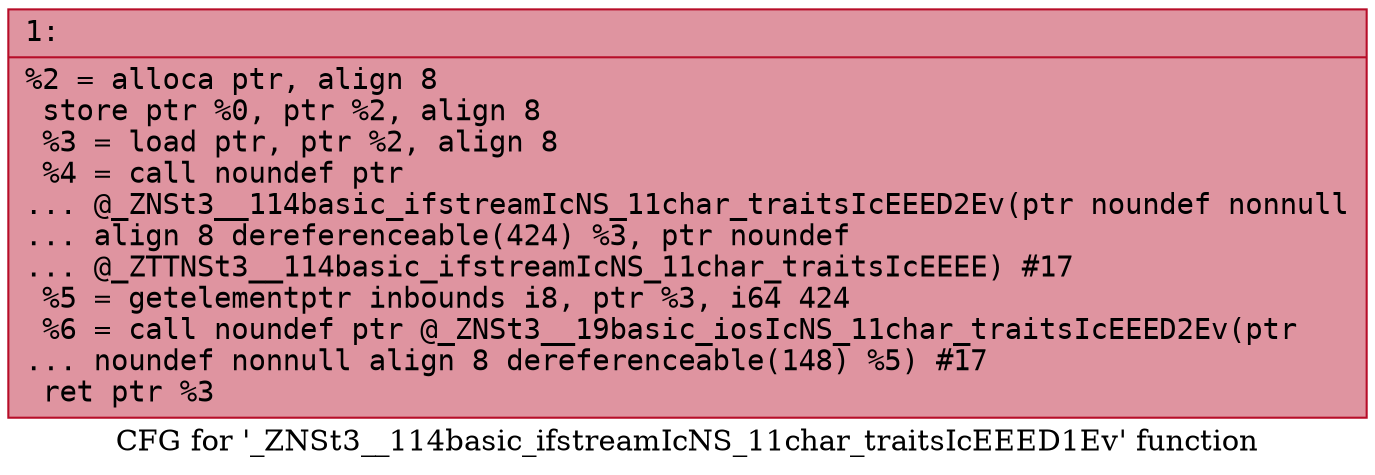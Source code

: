 digraph "CFG for '_ZNSt3__114basic_ifstreamIcNS_11char_traitsIcEEED1Ev' function" {
	label="CFG for '_ZNSt3__114basic_ifstreamIcNS_11char_traitsIcEEED1Ev' function";

	Node0x60000062e670 [shape=record,color="#b70d28ff", style=filled, fillcolor="#b70d2870" fontname="Courier",label="{1:\l|  %2 = alloca ptr, align 8\l  store ptr %0, ptr %2, align 8\l  %3 = load ptr, ptr %2, align 8\l  %4 = call noundef ptr\l... @_ZNSt3__114basic_ifstreamIcNS_11char_traitsIcEEED2Ev(ptr noundef nonnull\l... align 8 dereferenceable(424) %3, ptr noundef\l... @_ZTTNSt3__114basic_ifstreamIcNS_11char_traitsIcEEEE) #17\l  %5 = getelementptr inbounds i8, ptr %3, i64 424\l  %6 = call noundef ptr @_ZNSt3__19basic_iosIcNS_11char_traitsIcEEED2Ev(ptr\l... noundef nonnull align 8 dereferenceable(148) %5) #17\l  ret ptr %3\l}"];
}

